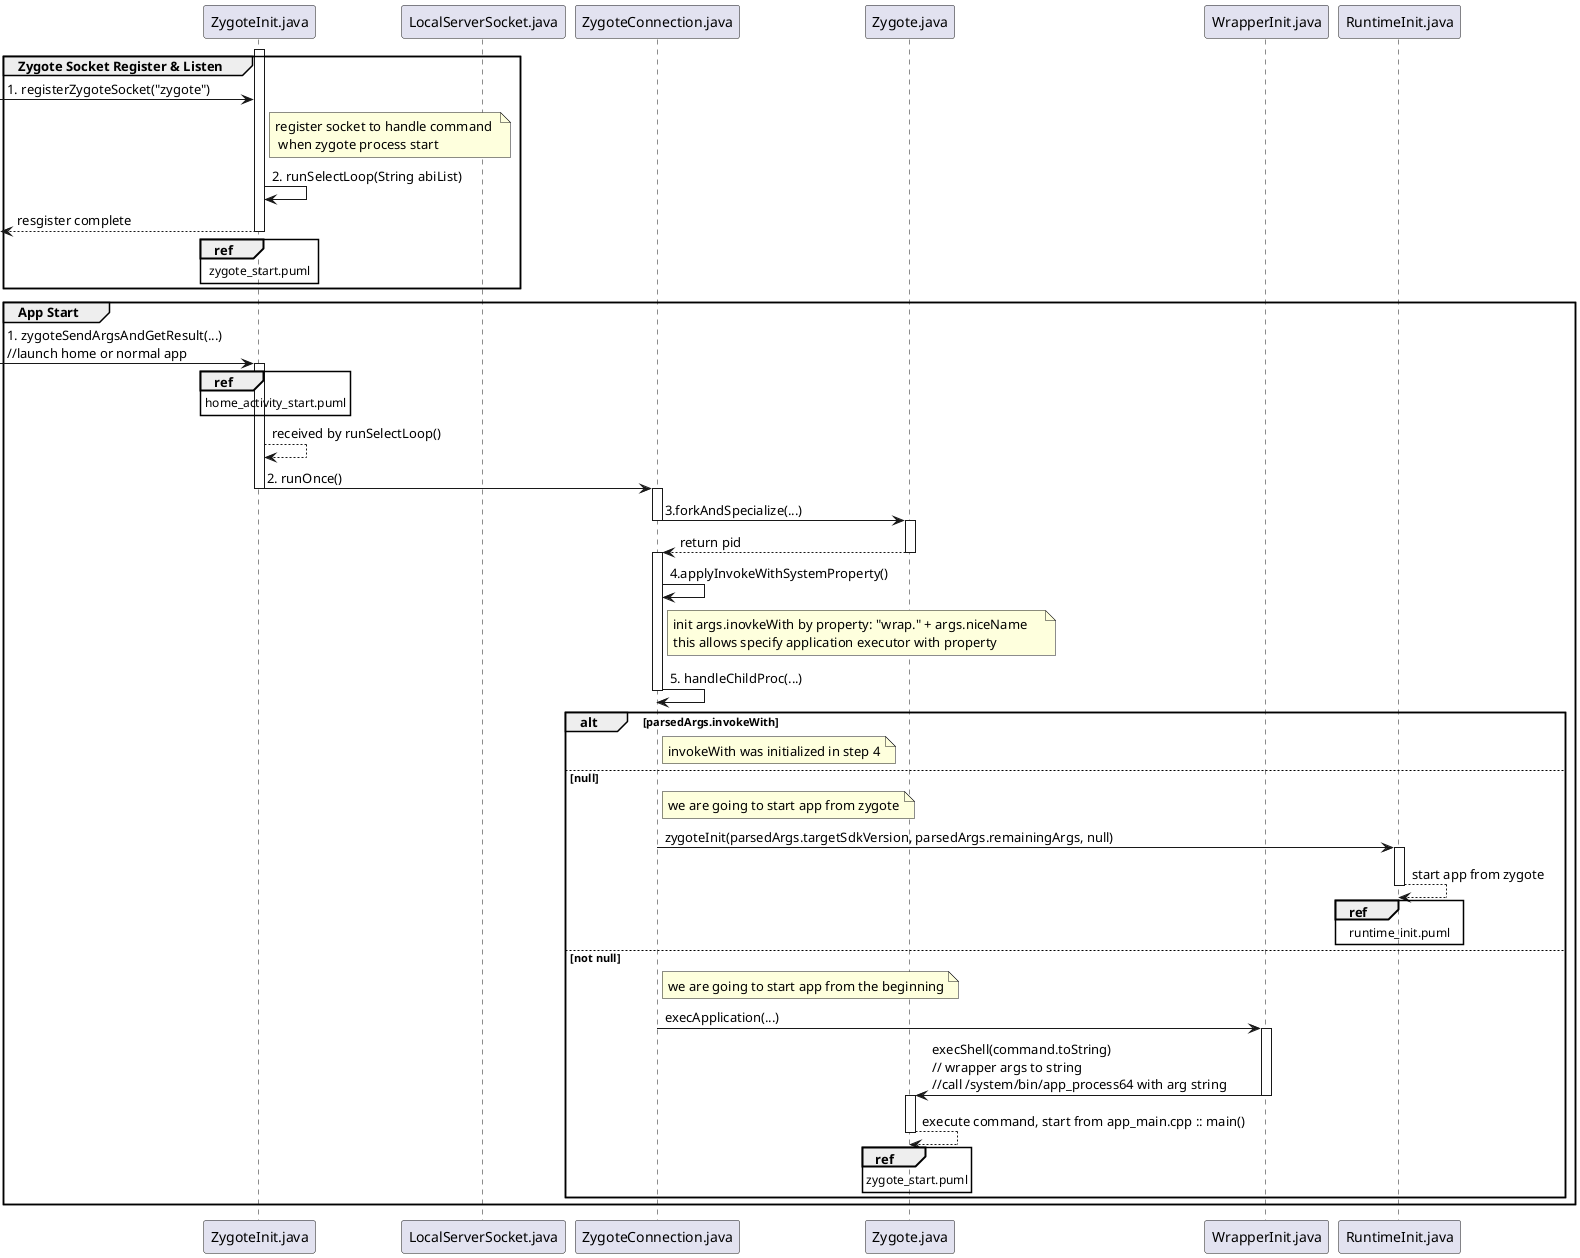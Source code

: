 @startuml
participant ZygoteInit as "ZygoteInit.java"
participant LocalServerSocket as "LocalServerSocket.java"
participant ZygoteConnection as "ZygoteConnection.java"
participant Zygote as "Zygote.java"
participant WrapperInit as "WrapperInit.java"
participant RuntimeInit as "RuntimeInit.java"

group Zygote Socket Register & Listen

    activate ZygoteInit
    -> ZygoteInit : 1. registerZygoteSocket("zygote")

    note right of ZygoteInit : register socket to handle command \n when zygote process start

    ZygoteInit -> ZygoteInit : 2. runSelectLoop(String abiList)

    <-- ZygoteInit : resgister complete
    ref over ZygoteInit : zygote_start.puml

    deactivate ZygoteInit

end


group App Start


    -> ZygoteInit : 1. zygoteSendArgsAndGetResult(...)\
    \n//launch home or normal app

    ref over ZygoteInit : home_activity_start.puml

    activate ZygoteInit
    ZygoteInit --> ZygoteInit : received by runSelectLoop()
    ZygoteInit -> ZygoteConnection : 2. runOnce()
    deactivate ZygoteInit

    activate ZygoteConnection
    ZygoteConnection -> Zygote : 3.forkAndSpecialize(...)
    deactivate ZygoteConnection

    activate Zygote
    Zygote --> ZygoteConnection : return pid
    deactivate Zygote

    activate ZygoteConnection
    ZygoteConnection -> ZygoteConnection : 4.applyInvokeWithSystemProperty()

    note right of ZygoteConnection : init args.inovkeWith by property: "wrap." + args.niceName\
    \nthis allows specify application executor with property

    ZygoteConnection -> ZygoteConnection : 5. handleChildProc(...)
    deactivate ZygoteConnection

    alt parsedArgs.invokeWith

    note right of ZygoteConnection : invokeWith was initialized in step 4\

    else null

        note right of ZygoteConnection : we are going to start app from zygote
        ZygoteConnection -> RuntimeInit : zygoteInit(parsedArgs.targetSdkVersion, parsedArgs.remainingArgs, null)

        activate RuntimeInit
        RuntimeInit --> RuntimeInit : start app from zygote

        ref over RuntimeInit : runtime_init.puml

        deactivate RuntimeInit

    else not null

        note right of ZygoteConnection : we are going to start app from the beginning

        ZygoteConnection -> WrapperInit : execApplication(...)\

        activate WrapperInit
        WrapperInit -> Zygote : execShell(command.toString)\
        \n// wrapper args to string\
        \n//call /system/bin/app_process64 with arg string

        deactivate WrapperInit

        activate Zygote
        Zygote --> Zygote : execute command, start from app_main.cpp :: main()
        deactivate Zygote

        ref over Zygote : zygote_start.puml

    end


end
@enduml